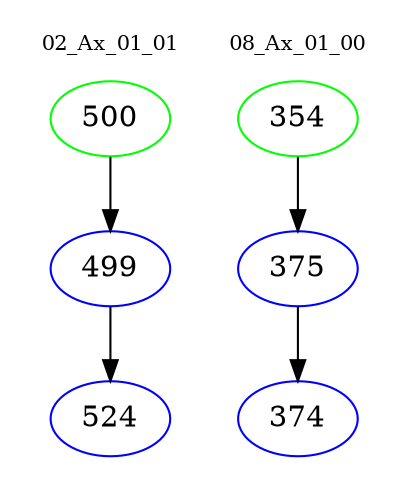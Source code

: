 digraph{
subgraph cluster_0 {
color = white
label = "02_Ax_01_01";
fontsize=10;
T0_500 [label="500", color="green"]
T0_500 -> T0_499 [color="black"]
T0_499 [label="499", color="blue"]
T0_499 -> T0_524 [color="black"]
T0_524 [label="524", color="blue"]
}
subgraph cluster_1 {
color = white
label = "08_Ax_01_00";
fontsize=10;
T1_354 [label="354", color="green"]
T1_354 -> T1_375 [color="black"]
T1_375 [label="375", color="blue"]
T1_375 -> T1_374 [color="black"]
T1_374 [label="374", color="blue"]
}
}
